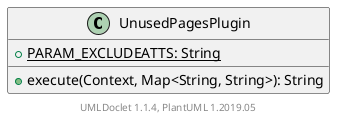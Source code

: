 @startuml

    class UnusedPagesPlugin [[UnusedPagesPlugin.html]] {
        {static} +PARAM_EXCLUDEATTS: String
        +execute(Context, Map<String, String>): String
    }


    center footer UMLDoclet 1.1.4, PlantUML 1.2019.05
@enduml
